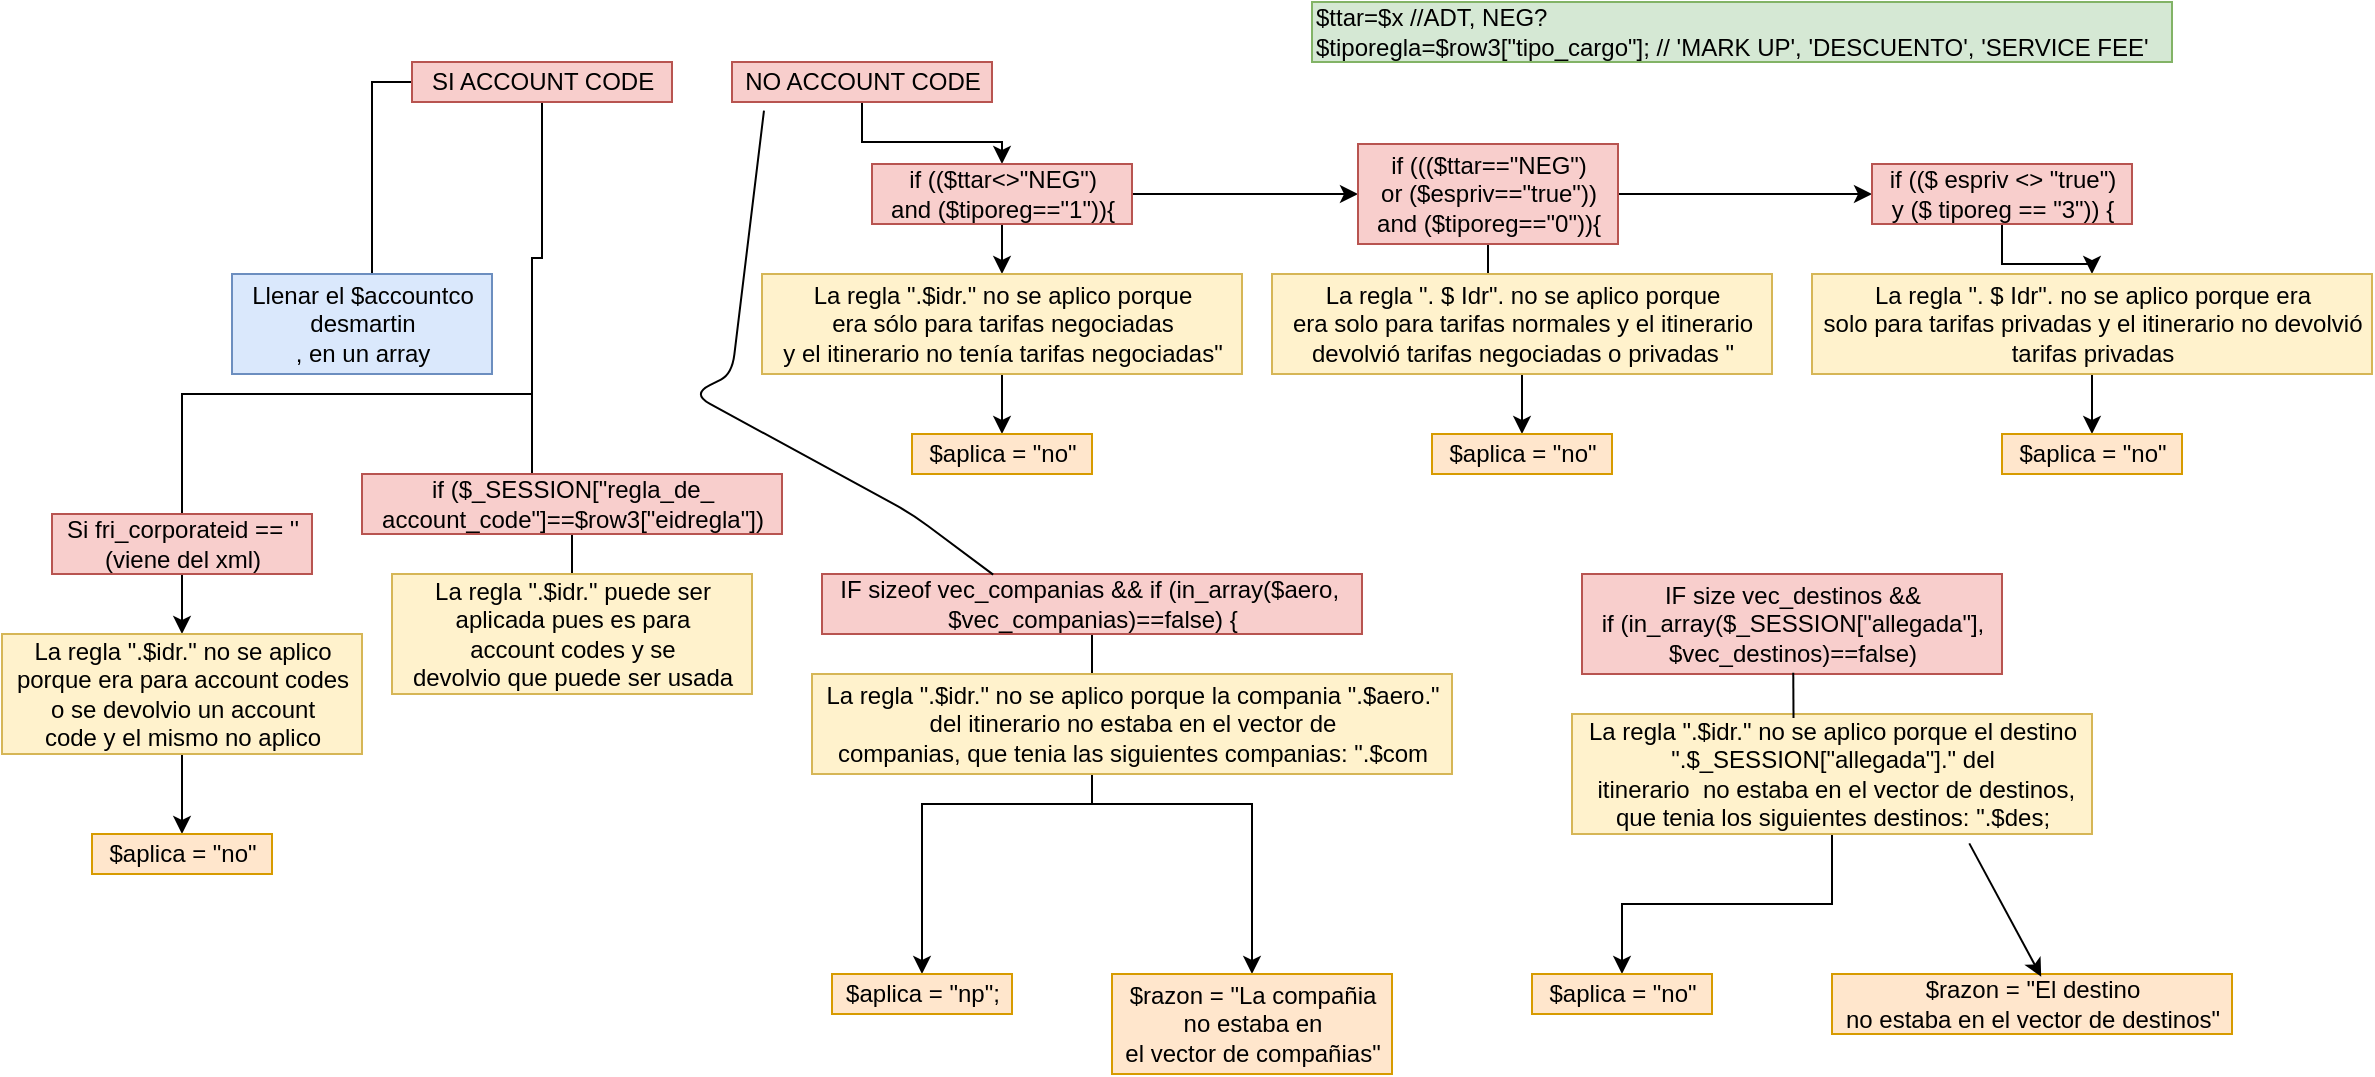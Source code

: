 <mxfile version="13.1.2" type="github">
  <diagram id="xHOJisQdkb2OtT_eh4bX" name="Page-1">
    <mxGraphModel dx="1606" dy="1053" grid="1" gridSize="10" guides="1" tooltips="1" connect="1" arrows="1" fold="1" page="1" pageScale="1" pageWidth="827" pageHeight="1169" math="0" shadow="0">
      <root>
        <mxCell id="0" />
        <mxCell id="1" parent="0" />
        <mxCell id="XplwRi0R-BkFfsx55WH8-6" style="edgeStyle=orthogonalEdgeStyle;rounded=0;orthogonalLoop=1;jettySize=auto;html=1;" parent="1" source="XplwRi0R-BkFfsx55WH8-1" edge="1">
          <mxGeometry relative="1" as="geometry">
            <mxPoint x="70" y="180" as="targetPoint" />
          </mxGeometry>
        </mxCell>
        <mxCell id="XplwRi0R-BkFfsx55WH8-9" value="" style="edgeStyle=orthogonalEdgeStyle;rounded=0;orthogonalLoop=1;jettySize=auto;html=1;entryX=0.431;entryY=0.95;entryDx=0;entryDy=0;entryPerimeter=0;" parent="1" source="XplwRi0R-BkFfsx55WH8-1" target="XplwRi0R-BkFfsx55WH8-8" edge="1">
          <mxGeometry relative="1" as="geometry">
            <Array as="points">
              <mxPoint x="155" y="162" />
              <mxPoint x="150" y="162" />
              <mxPoint x="150" y="230" />
              <mxPoint x="-25" y="230" />
              <mxPoint x="-25" y="309" />
            </Array>
          </mxGeometry>
        </mxCell>
        <mxCell id="XplwRi0R-BkFfsx55WH8-1" value="&lt;font style=&quot;vertical-align: inherit&quot;&gt;&lt;font style=&quot;vertical-align: inherit&quot;&gt;SI ACCOUNT CODE&lt;br&gt;&lt;/font&gt;&lt;/font&gt;" style="text;html=1;align=center;verticalAlign=middle;resizable=0;points=[];autosize=1;fillColor=#f8cecc;strokeColor=#b85450;" parent="1" vertex="1">
          <mxGeometry x="90" y="64" width="130" height="20" as="geometry" />
        </mxCell>
        <mxCell id="XplwRi0R-BkFfsx55WH8-11" value="" style="edgeStyle=orthogonalEdgeStyle;rounded=0;orthogonalLoop=1;jettySize=auto;html=1;" parent="1" source="XplwRi0R-BkFfsx55WH8-8" target="XplwRi0R-BkFfsx55WH8-10" edge="1">
          <mxGeometry relative="1" as="geometry" />
        </mxCell>
        <mxCell id="XplwRi0R-BkFfsx55WH8-8" value="&lt;font style=&quot;vertical-align: inherit&quot;&gt;&lt;font style=&quot;vertical-align: inherit&quot;&gt;Si fri_corporateid == &#39;&#39;&lt;br&gt;(viene del xml)&lt;br&gt;&lt;/font&gt;&lt;/font&gt;" style="text;html=1;align=center;verticalAlign=middle;resizable=0;points=[];autosize=1;fillColor=#f8cecc;strokeColor=#b85450;" parent="1" vertex="1">
          <mxGeometry x="-90" y="290" width="130" height="30" as="geometry" />
        </mxCell>
        <mxCell id="XplwRi0R-BkFfsx55WH8-22" value="" style="edgeStyle=orthogonalEdgeStyle;rounded=0;orthogonalLoop=1;jettySize=auto;html=1;" parent="1" source="XplwRi0R-BkFfsx55WH8-10" target="XplwRi0R-BkFfsx55WH8-21" edge="1">
          <mxGeometry relative="1" as="geometry" />
        </mxCell>
        <mxCell id="XplwRi0R-BkFfsx55WH8-10" value="&lt;font style=&quot;vertical-align: inherit&quot;&gt;&lt;font style=&quot;vertical-align: inherit&quot;&gt;La regla &quot;.$idr.&quot; no se aplico &lt;br&gt;porque era para account codes&lt;br&gt;o se devolvio un account &lt;br&gt;code y el mismo no aplico&lt;br&gt;&lt;/font&gt;&lt;/font&gt;" style="text;html=1;align=center;verticalAlign=middle;resizable=0;points=[];autosize=1;fillColor=#fff2cc;strokeColor=#d6b656;" parent="1" vertex="1">
          <mxGeometry x="-115" y="350" width="180" height="60" as="geometry" />
        </mxCell>
        <mxCell id="XplwRi0R-BkFfsx55WH8-21" value="&lt;font style=&quot;vertical-align: inherit&quot;&gt;&lt;font style=&quot;vertical-align: inherit&quot;&gt;$aplica = &quot;no&quot;&lt;br&gt;&lt;/font&gt;&lt;/font&gt;" style="text;html=1;align=center;verticalAlign=middle;resizable=0;points=[];autosize=1;fillColor=#ffe6cc;strokeColor=#d79b00;" parent="1" vertex="1">
          <mxGeometry x="-70" y="450" width="90" height="20" as="geometry" />
        </mxCell>
        <mxCell id="XplwRi0R-BkFfsx55WH8-19" value="" style="edgeStyle=orthogonalEdgeStyle;rounded=0;orthogonalLoop=1;jettySize=auto;html=1;" parent="1" source="XplwRi0R-BkFfsx55WH8-2" target="XplwRi0R-BkFfsx55WH8-18" edge="1">
          <mxGeometry relative="1" as="geometry" />
        </mxCell>
        <mxCell id="XplwRi0R-BkFfsx55WH8-2" value="&lt;font style=&quot;vertical-align: inherit&quot;&gt;&lt;font style=&quot;vertical-align: inherit&quot;&gt;NO ACCOUNT CODE&lt;br&gt;&lt;/font&gt;&lt;/font&gt;" style="text;html=1;align=center;verticalAlign=middle;resizable=0;points=[];autosize=1;fillColor=#f8cecc;strokeColor=#b85450;" parent="1" vertex="1">
          <mxGeometry x="250" y="64" width="130" height="20" as="geometry" />
        </mxCell>
        <mxCell id="XplwRi0R-BkFfsx55WH8-24" value="" style="edgeStyle=orthogonalEdgeStyle;rounded=0;orthogonalLoop=1;jettySize=auto;html=1;" parent="1" source="XplwRi0R-BkFfsx55WH8-18" target="XplwRi0R-BkFfsx55WH8-23" edge="1">
          <mxGeometry relative="1" as="geometry" />
        </mxCell>
        <mxCell id="XplwRi0R-BkFfsx55WH8-30" value="" style="edgeStyle=orthogonalEdgeStyle;rounded=0;orthogonalLoop=1;jettySize=auto;html=1;" parent="1" source="XplwRi0R-BkFfsx55WH8-18" target="XplwRi0R-BkFfsx55WH8-28" edge="1">
          <mxGeometry relative="1" as="geometry">
            <mxPoint x="640" y="130" as="targetPoint" />
          </mxGeometry>
        </mxCell>
        <mxCell id="XplwRi0R-BkFfsx55WH8-18" value="&lt;font style=&quot;vertical-align: inherit&quot;&gt;&lt;font style=&quot;vertical-align: inherit&quot;&gt;if (($ttar&amp;lt;&amp;gt;&quot;NEG&quot;) &lt;br&gt;and ($tiporeg==&quot;1&quot;)){&lt;br&gt;&lt;/font&gt;&lt;/font&gt;" style="text;html=1;align=center;verticalAlign=middle;resizable=0;points=[];autosize=1;fillColor=#f8cecc;strokeColor=#b85450;" parent="1" vertex="1">
          <mxGeometry x="320" y="115" width="130" height="30" as="geometry" />
        </mxCell>
        <mxCell id="XplwRi0R-BkFfsx55WH8-26" value="" style="edgeStyle=orthogonalEdgeStyle;rounded=0;orthogonalLoop=1;jettySize=auto;html=1;" parent="1" source="XplwRi0R-BkFfsx55WH8-23" target="XplwRi0R-BkFfsx55WH8-25" edge="1">
          <mxGeometry relative="1" as="geometry" />
        </mxCell>
        <mxCell id="XplwRi0R-BkFfsx55WH8-23" value="&lt;font style=&quot;vertical-align: inherit&quot;&gt;&lt;font style=&quot;vertical-align: inherit&quot;&gt;La regla &quot;.$idr.&quot; no se aplico porque &lt;br&gt;era sólo para tarifas negociadas &lt;br&gt;y el itinerario no tenía tarifas negociadas&quot;&lt;br&gt;&lt;/font&gt;&lt;/font&gt;" style="text;html=1;align=center;verticalAlign=middle;resizable=0;points=[];autosize=1;fillColor=#fff2cc;strokeColor=#d6b656;direction=west;" parent="1" vertex="1">
          <mxGeometry x="265" y="170" width="240" height="50" as="geometry" />
        </mxCell>
        <mxCell id="XplwRi0R-BkFfsx55WH8-25" value="&lt;font style=&quot;vertical-align: inherit&quot;&gt;&lt;font style=&quot;vertical-align: inherit&quot;&gt;$aplica = &quot;no&quot;&lt;br&gt;&lt;/font&gt;&lt;/font&gt;" style="text;html=1;align=center;verticalAlign=middle;resizable=0;points=[];autosize=1;fillColor=#ffe6cc;strokeColor=#d79b00;direction=west;" parent="1" vertex="1">
          <mxGeometry x="340" y="250" width="90" height="20" as="geometry" />
        </mxCell>
        <mxCell id="XplwRi0R-BkFfsx55WH8-7" value="Llenar el&amp;nbsp;$accountco&lt;br&gt;desmartin&lt;br&gt;, en un array" style="text;html=1;align=center;verticalAlign=middle;resizable=0;points=[];autosize=1;fillColor=#dae8fc;strokeColor=#6c8ebf;" parent="1" vertex="1">
          <mxGeometry y="170" width="130" height="50" as="geometry" />
        </mxCell>
        <mxCell id="XplwRi0R-BkFfsx55WH8-12" value="" style="endArrow=classic;html=1;" parent="1" edge="1">
          <mxGeometry width="50" height="50" relative="1" as="geometry">
            <mxPoint x="150" y="230" as="sourcePoint" />
            <mxPoint x="150" y="280" as="targetPoint" />
            <Array as="points" />
          </mxGeometry>
        </mxCell>
        <mxCell id="XplwRi0R-BkFfsx55WH8-16" value="" style="edgeStyle=orthogonalEdgeStyle;rounded=0;orthogonalLoop=1;jettySize=auto;html=1;" parent="1" source="XplwRi0R-BkFfsx55WH8-14" edge="1">
          <mxGeometry relative="1" as="geometry">
            <mxPoint x="170" y="330" as="targetPoint" />
            <Array as="points">
              <mxPoint x="170" y="320" />
            </Array>
          </mxGeometry>
        </mxCell>
        <mxCell id="XplwRi0R-BkFfsx55WH8-14" value="if ($_SESSION[&quot;regla_de_&lt;br&gt;account_code&quot;]==$row3[&quot;eidregla&quot;])" style="text;html=1;align=center;verticalAlign=middle;resizable=0;points=[];autosize=1;fillColor=#f8cecc;strokeColor=#b85450;" parent="1" vertex="1">
          <mxGeometry x="65" y="270" width="210" height="30" as="geometry" />
        </mxCell>
        <mxCell id="XplwRi0R-BkFfsx55WH8-17" value="La regla &quot;.$idr.&quot; puede ser &lt;br&gt;aplicada pues es para &lt;br&gt;account codes y se &lt;br&gt;devolvio que puede ser usada" style="text;html=1;align=center;verticalAlign=middle;resizable=0;points=[];autosize=1;fillColor=#fff2cc;strokeColor=#d6b656;" parent="1" vertex="1">
          <mxGeometry x="80" y="320" width="180" height="60" as="geometry" />
        </mxCell>
        <mxCell id="XplwRi0R-BkFfsx55WH8-20" value="&lt;div&gt;$ttar=$x //ADT, NEG?&lt;/div&gt;&lt;div&gt;$tiporegla=$row3[&quot;tipo_cargo&quot;]; // &#39;MARK UP&#39;, &#39;DESCUENTO&#39;, &#39;SERVICE FEE&#39;&lt;/div&gt;" style="text;html=1;align=left;verticalAlign=middle;resizable=0;points=[];autosize=1;fillColor=#d5e8d4;strokeColor=#82b366;" parent="1" vertex="1">
          <mxGeometry x="540" y="34" width="430" height="30" as="geometry" />
        </mxCell>
        <mxCell id="S2YXEUQFtzJFT1U0F4bR-2" value="" style="edgeStyle=orthogonalEdgeStyle;rounded=0;orthogonalLoop=1;jettySize=auto;html=1;" edge="1" parent="1" source="XplwRi0R-BkFfsx55WH8-28" target="S2YXEUQFtzJFT1U0F4bR-1">
          <mxGeometry relative="1" as="geometry" />
        </mxCell>
        <mxCell id="S2YXEUQFtzJFT1U0F4bR-6" value="" style="edgeStyle=orthogonalEdgeStyle;rounded=0;orthogonalLoop=1;jettySize=auto;html=1;" edge="1" parent="1" source="XplwRi0R-BkFfsx55WH8-28" target="S2YXEUQFtzJFT1U0F4bR-5">
          <mxGeometry relative="1" as="geometry" />
        </mxCell>
        <mxCell id="XplwRi0R-BkFfsx55WH8-28" value="if ((($ttar==&quot;NEG&quot;) &lt;br&gt;or ($espriv==&quot;true&quot;)) &lt;br&gt;and ($tiporeg==&quot;0&quot;)){" style="text;html=1;align=center;verticalAlign=middle;resizable=0;points=[];autosize=1;fillColor=#f8cecc;strokeColor=#b85450;" parent="1" vertex="1">
          <mxGeometry x="563" y="105" width="130" height="50" as="geometry" />
        </mxCell>
        <mxCell id="S2YXEUQFtzJFT1U0F4bR-8" value="" style="edgeStyle=orthogonalEdgeStyle;rounded=0;orthogonalLoop=1;jettySize=auto;html=1;" edge="1" parent="1" source="S2YXEUQFtzJFT1U0F4bR-5" target="S2YXEUQFtzJFT1U0F4bR-7">
          <mxGeometry relative="1" as="geometry" />
        </mxCell>
        <mxCell id="S2YXEUQFtzJFT1U0F4bR-5" value="&lt;font style=&quot;vertical-align: inherit&quot;&gt;&lt;font style=&quot;vertical-align: inherit&quot;&gt;&lt;font style=&quot;vertical-align: inherit&quot;&gt;&lt;font style=&quot;vertical-align: inherit&quot;&gt;if (($ espriv &amp;lt;&amp;gt; &quot;true&quot;) &lt;br&gt;y ($ tiporeg == &quot;3&quot;)) {&lt;/font&gt;&lt;/font&gt;&lt;/font&gt;&lt;/font&gt;" style="text;html=1;align=center;verticalAlign=middle;resizable=0;points=[];autosize=1;fillColor=#f8cecc;strokeColor=#b85450;" vertex="1" parent="1">
          <mxGeometry x="820" y="115" width="130" height="30" as="geometry" />
        </mxCell>
        <mxCell id="S2YXEUQFtzJFT1U0F4bR-10" value="" style="edgeStyle=orthogonalEdgeStyle;rounded=0;orthogonalLoop=1;jettySize=auto;html=1;" edge="1" parent="1" source="S2YXEUQFtzJFT1U0F4bR-7" target="S2YXEUQFtzJFT1U0F4bR-9">
          <mxGeometry relative="1" as="geometry" />
        </mxCell>
        <mxCell id="S2YXEUQFtzJFT1U0F4bR-7" value="&lt;font style=&quot;vertical-align: inherit&quot;&gt;&lt;font style=&quot;vertical-align: inherit&quot;&gt;&lt;font style=&quot;vertical-align: inherit&quot;&gt;&lt;font style=&quot;vertical-align: inherit&quot;&gt;La regla &quot;. $ Idr&quot;. &lt;/font&gt;&lt;/font&gt;&lt;/font&gt;&lt;font style=&quot;vertical-align: inherit&quot;&gt;&lt;font style=&quot;vertical-align: inherit&quot;&gt;&lt;font style=&quot;vertical-align: inherit&quot;&gt;no se aplico porque era &lt;br&gt;solo para tarifas privadas y el itinerario no devolvió &lt;br&gt;tarifas privadas&lt;/font&gt;&lt;/font&gt;&lt;/font&gt;&lt;/font&gt;" style="text;html=1;align=center;verticalAlign=middle;resizable=0;points=[];autosize=1;fillColor=#fff2cc;strokeColor=#d6b656;" vertex="1" parent="1">
          <mxGeometry x="790" y="170" width="280" height="50" as="geometry" />
        </mxCell>
        <mxCell id="S2YXEUQFtzJFT1U0F4bR-9" value="$aplica = &quot;no&quot;" style="text;html=1;align=center;verticalAlign=middle;resizable=0;points=[];autosize=1;fillColor=#ffe6cc;strokeColor=#d79b00;" vertex="1" parent="1">
          <mxGeometry x="885" y="250" width="90" height="20" as="geometry" />
        </mxCell>
        <mxCell id="S2YXEUQFtzJFT1U0F4bR-4" value="" style="edgeStyle=orthogonalEdgeStyle;rounded=0;orthogonalLoop=1;jettySize=auto;html=1;" edge="1" parent="1" source="S2YXEUQFtzJFT1U0F4bR-1" target="S2YXEUQFtzJFT1U0F4bR-3">
          <mxGeometry relative="1" as="geometry" />
        </mxCell>
        <mxCell id="S2YXEUQFtzJFT1U0F4bR-1" value="&lt;font style=&quot;vertical-align: inherit&quot;&gt;&lt;font style=&quot;vertical-align: inherit&quot;&gt;&lt;font style=&quot;vertical-align: inherit&quot;&gt;&lt;font style=&quot;vertical-align: inherit&quot;&gt;La regla &quot;. $ Idr&quot;. &lt;/font&gt;&lt;/font&gt;&lt;/font&gt;&lt;font style=&quot;vertical-align: inherit&quot;&gt;&lt;font style=&quot;vertical-align: inherit&quot;&gt;&lt;font style=&quot;vertical-align: inherit&quot;&gt;no se aplico porque&lt;br&gt;era solo para tarifas normales y el itinerario&lt;br&gt;devolvió tarifas negociadas o privadas &quot;&lt;/font&gt;&lt;/font&gt;&lt;/font&gt;&lt;/font&gt;" style="text;html=1;align=center;verticalAlign=middle;resizable=0;points=[];autosize=1;fillColor=#fff2cc;strokeColor=#d6b656;" vertex="1" parent="1">
          <mxGeometry x="520" y="170" width="250" height="50" as="geometry" />
        </mxCell>
        <mxCell id="S2YXEUQFtzJFT1U0F4bR-3" value="&lt;font style=&quot;vertical-align: inherit&quot;&gt;&lt;font style=&quot;vertical-align: inherit&quot;&gt;$aplica = &quot;no&quot;&lt;/font&gt;&lt;/font&gt;" style="text;html=1;align=center;verticalAlign=middle;resizable=0;points=[];autosize=1;fillColor=#ffe6cc;strokeColor=#d79b00;" vertex="1" parent="1">
          <mxGeometry x="600" y="250" width="90" height="20" as="geometry" />
        </mxCell>
        <mxCell id="S2YXEUQFtzJFT1U0F4bR-14" value="" style="edgeStyle=orthogonalEdgeStyle;rounded=0;orthogonalLoop=1;jettySize=auto;html=1;" edge="1" parent="1" source="S2YXEUQFtzJFT1U0F4bR-12" target="S2YXEUQFtzJFT1U0F4bR-13">
          <mxGeometry relative="1" as="geometry" />
        </mxCell>
        <mxCell id="S2YXEUQFtzJFT1U0F4bR-16" value="" style="edgeStyle=orthogonalEdgeStyle;rounded=0;orthogonalLoop=1;jettySize=auto;html=1;" edge="1" parent="1" source="S2YXEUQFtzJFT1U0F4bR-12" target="S2YXEUQFtzJFT1U0F4bR-15">
          <mxGeometry relative="1" as="geometry" />
        </mxCell>
        <mxCell id="S2YXEUQFtzJFT1U0F4bR-12" value="IF sizeof vec_companias&amp;nbsp;&lt;span&gt;&amp;amp;&amp;amp; if (in_array($aero,&amp;nbsp;&lt;/span&gt;&lt;br&gt;$vec_companias)==false) {" style="text;html=1;align=center;verticalAlign=middle;resizable=0;points=[];autosize=1;fillColor=#f8cecc;strokeColor=#b85450;" vertex="1" parent="1">
          <mxGeometry x="295" y="320" width="270" height="30" as="geometry" />
        </mxCell>
        <mxCell id="S2YXEUQFtzJFT1U0F4bR-15" value="$razon = &quot;La compañia &lt;br&gt;no estaba en &lt;br&gt;el vector de compañias&quot;" style="text;html=1;align=center;verticalAlign=middle;resizable=0;points=[];autosize=1;fillColor=#ffe6cc;strokeColor=#d79b00;" vertex="1" parent="1">
          <mxGeometry x="440" y="520" width="140" height="50" as="geometry" />
        </mxCell>
        <mxCell id="S2YXEUQFtzJFT1U0F4bR-13" value="$aplica = &quot;np&quot;;" style="text;html=1;align=center;verticalAlign=middle;resizable=0;points=[];autosize=1;fillColor=#ffe6cc;strokeColor=#d79b00;" vertex="1" parent="1">
          <mxGeometry x="300" y="520" width="90" height="20" as="geometry" />
        </mxCell>
        <mxCell id="S2YXEUQFtzJFT1U0F4bR-17" value="La regla &quot;.$idr.&quot; no se aplico porque la compania &quot;.$aero.&quot; &lt;br&gt;del itinerario no estaba en el vector de &lt;br&gt;companias, que tenia las siguientes companias: &quot;.$com" style="text;html=1;align=center;verticalAlign=middle;resizable=0;points=[];autosize=1;fillColor=#fff2cc;strokeColor=#d6b656;" vertex="1" parent="1">
          <mxGeometry x="290" y="370" width="320" height="50" as="geometry" />
        </mxCell>
        <mxCell id="S2YXEUQFtzJFT1U0F4bR-18" value="" style="endArrow=none;html=1;entryX=0.123;entryY=1.217;entryDx=0;entryDy=0;entryPerimeter=0;exitX=0.317;exitY=0.011;exitDx=0;exitDy=0;exitPerimeter=0;" edge="1" parent="1" source="S2YXEUQFtzJFT1U0F4bR-12" target="XplwRi0R-BkFfsx55WH8-2">
          <mxGeometry width="50" height="50" relative="1" as="geometry">
            <mxPoint x="450" y="300" as="sourcePoint" />
            <mxPoint x="500" y="250" as="targetPoint" />
            <Array as="points">
              <mxPoint x="340" y="290" />
              <mxPoint x="230" y="230" />
              <mxPoint x="250" y="220" />
            </Array>
          </mxGeometry>
        </mxCell>
        <mxCell id="S2YXEUQFtzJFT1U0F4bR-19" value="IF size vec_destinos &amp;amp;&amp;amp;&lt;br&gt;if (in_array($_SESSION[&quot;allegada&quot;],&lt;br&gt;$vec_destinos)==false)" style="text;html=1;align=center;verticalAlign=middle;resizable=0;points=[];autosize=1;fillColor=#f8cecc;strokeColor=#b85450;" vertex="1" parent="1">
          <mxGeometry x="675" y="320" width="210" height="50" as="geometry" />
        </mxCell>
        <mxCell id="S2YXEUQFtzJFT1U0F4bR-24" value="" style="edgeStyle=orthogonalEdgeStyle;rounded=0;orthogonalLoop=1;jettySize=auto;html=1;" edge="1" parent="1" source="S2YXEUQFtzJFT1U0F4bR-21" target="S2YXEUQFtzJFT1U0F4bR-23">
          <mxGeometry relative="1" as="geometry" />
        </mxCell>
        <mxCell id="S2YXEUQFtzJFT1U0F4bR-21" value="La regla &quot;.$idr.&quot; no se aplico porque el destino &lt;br&gt;&quot;.$_SESSION[&quot;allegada&quot;].&quot; del&lt;br&gt;&amp;nbsp;itinerario&amp;nbsp; no estaba en el vector de destinos, &lt;br&gt;que tenia los siguientes destinos: &quot;.$des;" style="text;html=1;align=center;verticalAlign=middle;resizable=0;points=[];autosize=1;fillColor=#fff2cc;strokeColor=#d6b656;" vertex="1" parent="1">
          <mxGeometry x="670" y="390" width="260" height="60" as="geometry" />
        </mxCell>
        <mxCell id="S2YXEUQFtzJFT1U0F4bR-23" value="$aplica = &quot;no&quot;" style="text;html=1;align=center;verticalAlign=middle;resizable=0;points=[];autosize=1;fillColor=#ffe6cc;strokeColor=#d79b00;" vertex="1" parent="1">
          <mxGeometry x="650" y="520" width="90" height="20" as="geometry" />
        </mxCell>
        <mxCell id="S2YXEUQFtzJFT1U0F4bR-22" value="" style="endArrow=none;html=1;exitX=0.503;exitY=0.987;exitDx=0;exitDy=0;exitPerimeter=0;entryX=0.426;entryY=0.033;entryDx=0;entryDy=0;entryPerimeter=0;" edge="1" parent="1" source="S2YXEUQFtzJFT1U0F4bR-19" target="S2YXEUQFtzJFT1U0F4bR-21">
          <mxGeometry width="50" height="50" relative="1" as="geometry">
            <mxPoint x="770" y="290" as="sourcePoint" />
            <mxPoint x="850" y="270" as="targetPoint" />
          </mxGeometry>
        </mxCell>
        <mxCell id="S2YXEUQFtzJFT1U0F4bR-25" value="$razon = &quot;El destino &lt;br&gt;no estaba en el vector de destinos&quot;" style="text;html=1;align=center;verticalAlign=middle;resizable=0;points=[];autosize=1;fillColor=#ffe6cc;strokeColor=#d79b00;" vertex="1" parent="1">
          <mxGeometry x="800" y="520" width="200" height="30" as="geometry" />
        </mxCell>
        <mxCell id="S2YXEUQFtzJFT1U0F4bR-27" value="" style="endArrow=classic;html=1;exitX=0.764;exitY=1.078;exitDx=0;exitDy=0;exitPerimeter=0;entryX=0.523;entryY=0.044;entryDx=0;entryDy=0;entryPerimeter=0;" edge="1" parent="1" source="S2YXEUQFtzJFT1U0F4bR-21" target="S2YXEUQFtzJFT1U0F4bR-25">
          <mxGeometry width="50" height="50" relative="1" as="geometry">
            <mxPoint x="770" y="290" as="sourcePoint" />
            <mxPoint x="820" y="240" as="targetPoint" />
          </mxGeometry>
        </mxCell>
      </root>
    </mxGraphModel>
  </diagram>
</mxfile>
